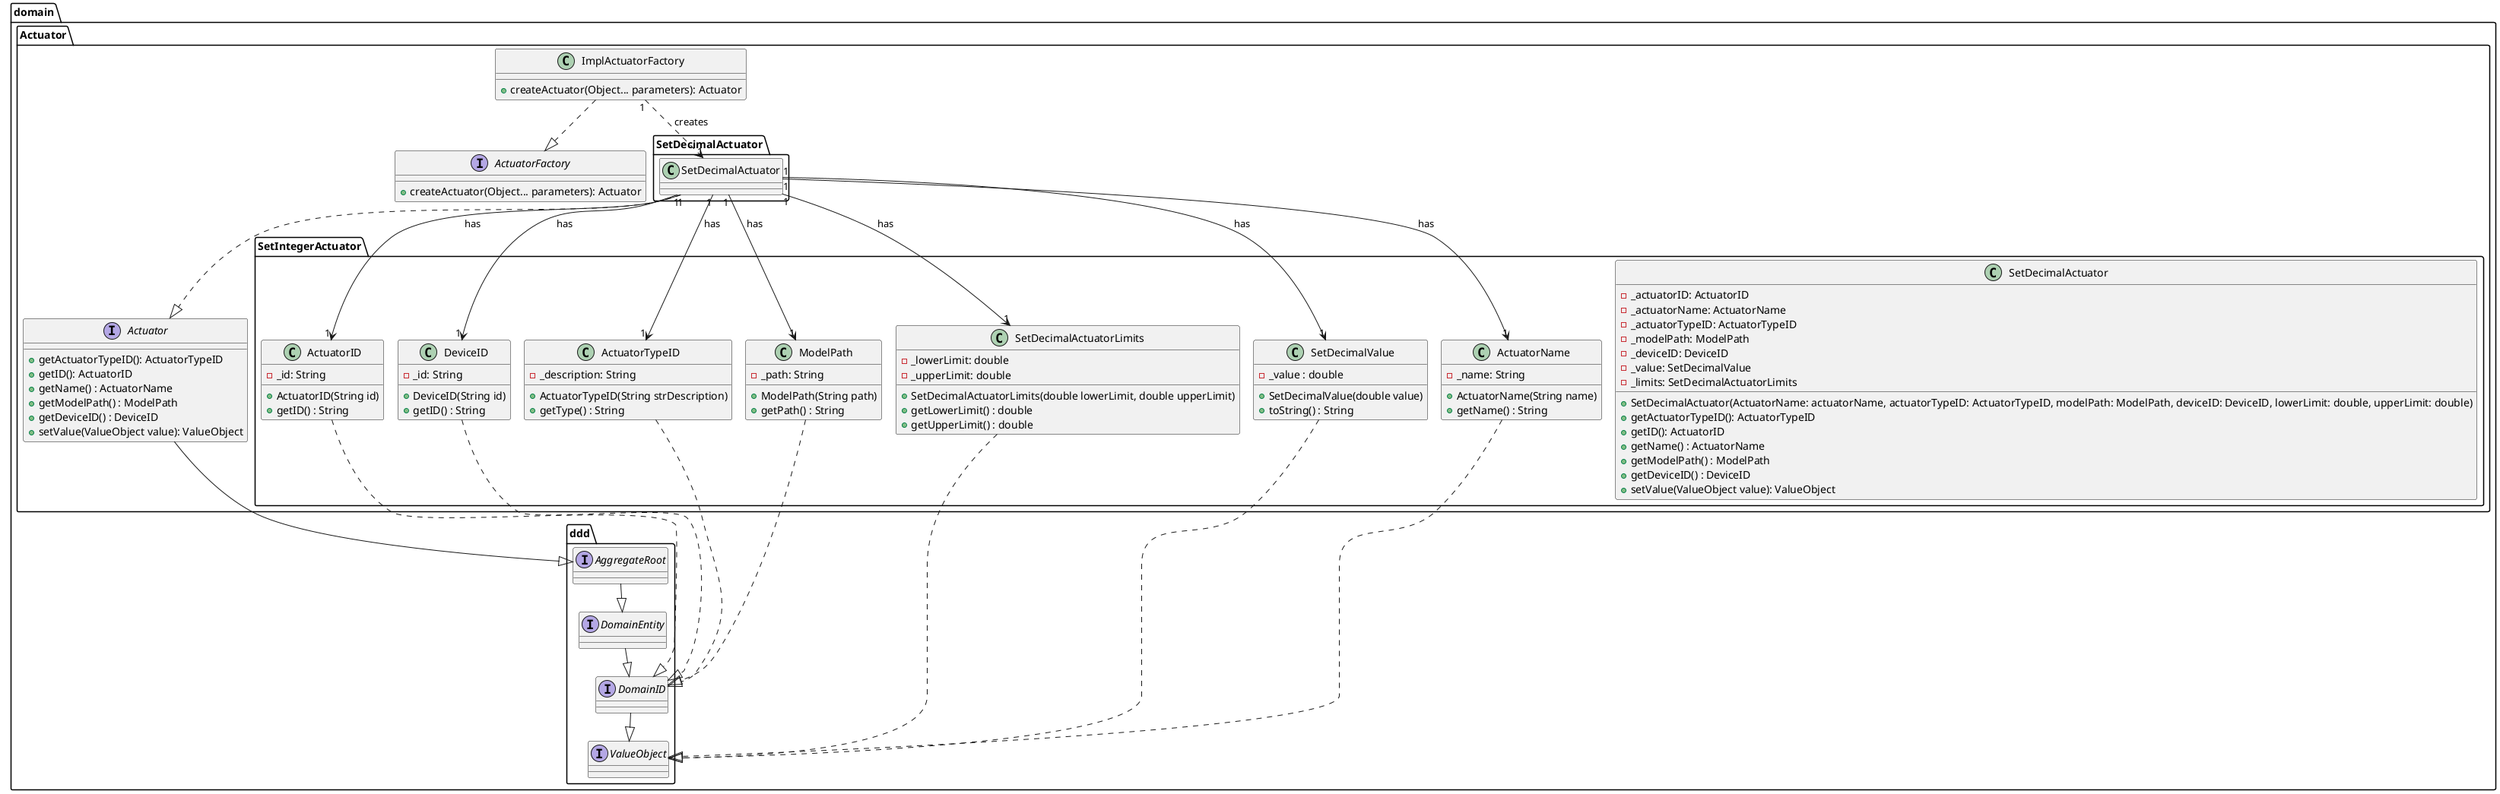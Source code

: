 @startuml
!pragma layout smetana

package domain.Actuator {
    interface Actuator {
        + getActuatorTypeID(): ActuatorTypeID
                + getID(): ActuatorID
                + getName() : ActuatorName
                + getModelPath() : ModelPath
                + getDeviceID() : DeviceID
                + setValue(ValueObject value): ValueObject
    }
    interface ActuatorFactory {
        + createActuator(Object... parameters): Actuator
    }
    class ImplActuatorFactory {
        + createActuator(Object... parameters): Actuator
    }
}
package domain.Actuator.SetIntegerActuator {
    class SetDecimalActuator {
        - _actuatorID: ActuatorID
        - _actuatorName: ActuatorName
        - _actuatorTypeID: ActuatorTypeID
        - _modelPath: ModelPath
        - _deviceID: DeviceID
        - _value: SetDecimalValue
        - _limits: SetDecimalActuatorLimits
        + SetDecimalActuator(ActuatorName: actuatorName, actuatorTypeID: ActuatorTypeID, modelPath: ModelPath, deviceID: DeviceID, lowerLimit: double, upperLimit: double)
        + getActuatorTypeID(): ActuatorTypeID
        + getID(): ActuatorID
        + getName() : ActuatorName
        + getModelPath() : ModelPath
        + getDeviceID() : DeviceID
        + setValue(ValueObject value): ValueObject
    }

    class ActuatorTypeID {
            - _description: String
            + ActuatorTypeID(String strDescription)
            + getType() : String
    }

    class ModelPath {
            - _path: String
            + ModelPath(String path)
            + getPath() : String
    }

    class ActuatorName {
            - _name: String
            + ActuatorName(String name)
            + getName() : String
    }

    class SetDecimalActuatorLimits {
            - _lowerLimit: double
            - _upperLimit: double
            + SetDecimalActuatorLimits(double lowerLimit, double upperLimit)
            + getLowerLimit() : double
            + getUpperLimit() : double
    }

    class ActuatorID {
            - _id: String
            + ActuatorID(String id)
            + getID() : String
    }

    class DeviceID {
            - _id: String
            + DeviceID(String id)
            + getID() : String
    }

    class SetDecimalValue {
            - _value : double
            + SetDecimalValue(double value)
            + toString() : String
    }
}

package domain.ddd {

  interface DomainEntity {
  }

  interface DomainID {
  }

  interface AggregateRoot {
  }

  interface ValueObject {
  }
}

ImplActuatorFactory ..|> ActuatorFactory
ImplActuatorFactory "1" ..> "1" domain.Actuator.SetDecimalActuator.SetDecimalActuator : creates

domain.Actuator.SetDecimalActuator.SetDecimalActuator ..|> domain.Actuator.Actuator
domain.Actuator.SetDecimalActuator.SetDecimalActuator "1" --> "1" SetDecimalValue : has
domain.Actuator.SetDecimalActuator.SetDecimalActuator "1" -->  "1" ActuatorTypeID : has
domain.Actuator.SetDecimalActuator.SetDecimalActuator "1" -->  "1" ModelPath : has
domain.Actuator.SetDecimalActuator.SetDecimalActuator "1" -->  "1" ActuatorName : has
domain.Actuator.SetDecimalActuator.SetDecimalActuator "1" -->  "1" SetDecimalActuatorLimits : has
domain.Actuator.SetDecimalActuator.SetDecimalActuator "1" -->  "1" ActuatorID : has
domain.Actuator.SetDecimalActuator.SetDecimalActuator "1" -->  "1" DeviceID : has

DomainEntity --|> DomainID
AggregateRoot --|> DomainEntity
DomainID --|> ValueObject

domain.Actuator.Actuator --|> domain.ddd.AggregateRoot

ActuatorTypeID ..|> domain.ddd.DomainID
ActuatorID ..|> domain.ddd.DomainID
DeviceID ..|> domain.ddd.DomainID
ModelPath ..|> domain.ddd.DomainID

SetDecimalValue ..|> domain.ddd.ValueObject
SetDecimalActuatorLimits ..|> domain.ddd.ValueObject
ActuatorName ..|> domain.ddd.ValueObject


@enduml
